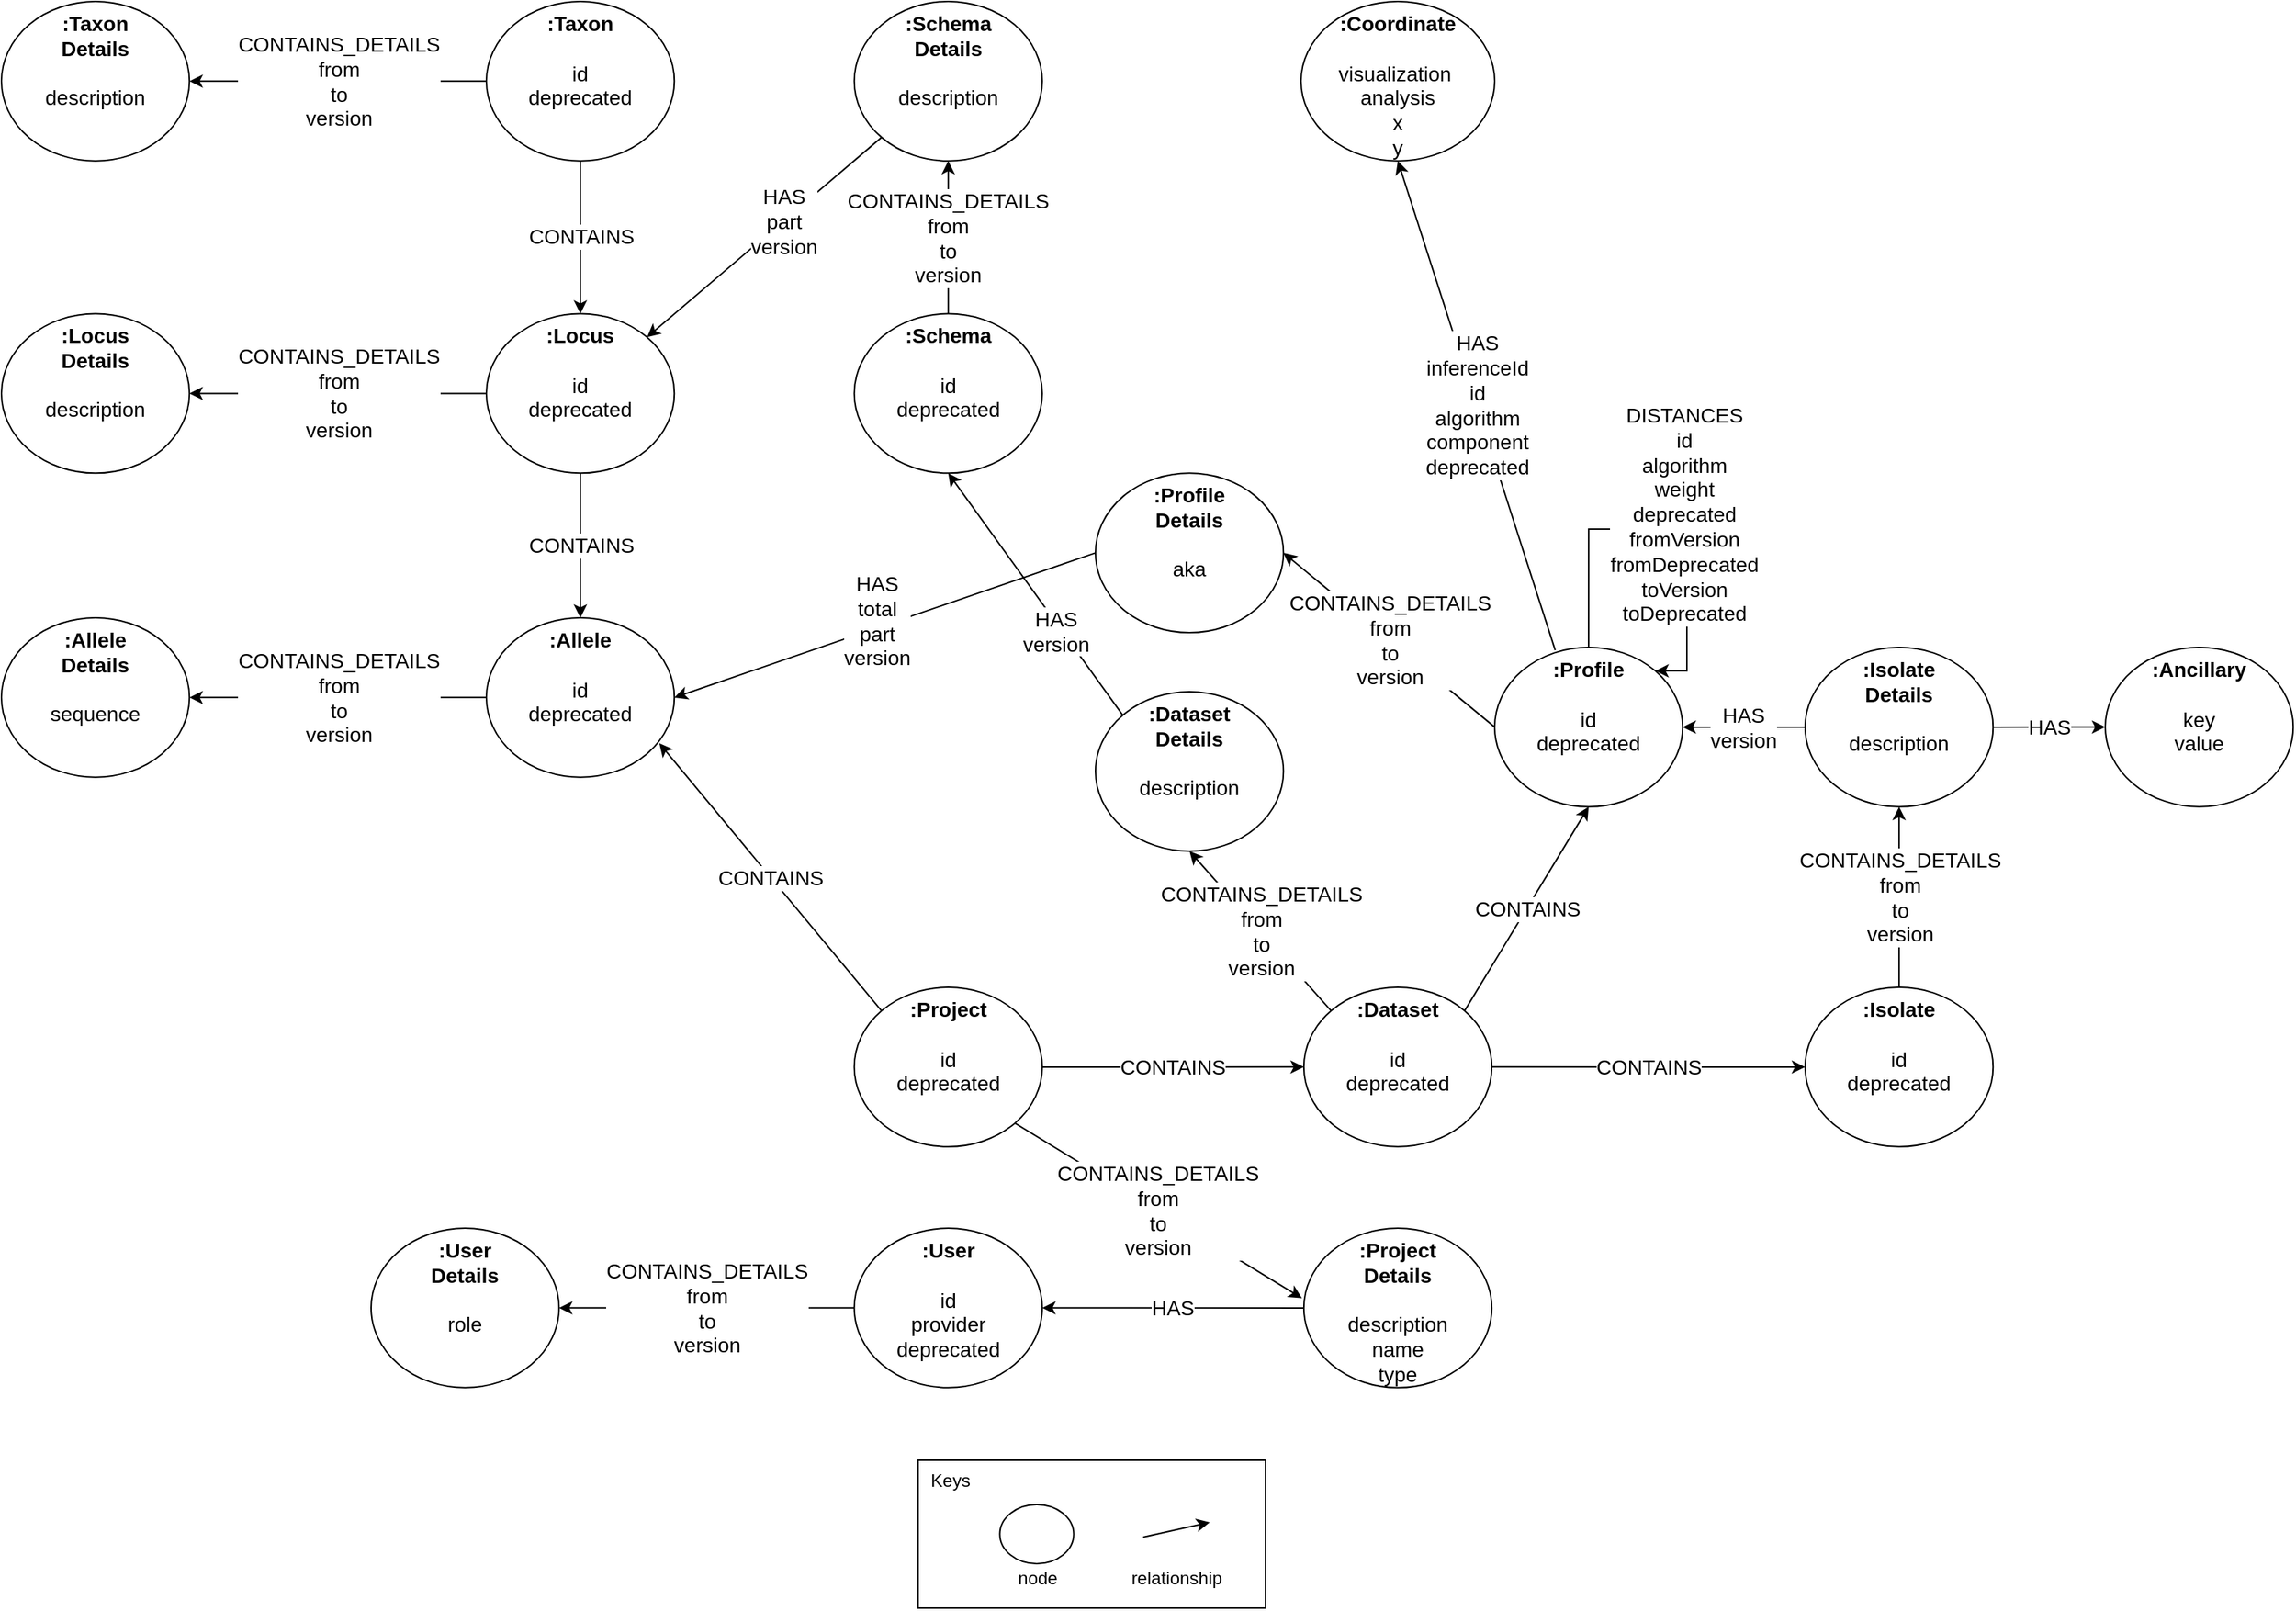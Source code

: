 <mxfile version="13.6.9" type="device"><diagram id="KzNrxuXLzQ71ytOpdsPU" name="Page-1"><mxGraphModel dx="2272" dy="846" grid="1" gridSize="10" guides="1" tooltips="1" connect="1" arrows="1" fold="1" page="1" pageScale="1" pageWidth="850" pageHeight="1100" math="0" shadow="0"><root><mxCell id="0"/><mxCell id="1" parent="0"/><mxCell id="Ik0NITzBWjNpwPOy9Q59-2" value="&lt;font style=&quot;font-size: 14px&quot;&gt;CONTAINS_DETAILS&lt;br&gt;from&lt;br&gt;to&lt;br&gt;version&lt;/font&gt;" style="edgeStyle=orthogonalEdgeStyle;rounded=0;orthogonalLoop=1;jettySize=auto;html=1;exitX=0;exitY=0.5;exitDx=0;exitDy=0;entryX=1;entryY=0.5;entryDx=0;entryDy=0;" parent="1" source="YJyB_yAezkvIDkgwyFrD-1" target="Ik0NITzBWjNpwPOy9Q59-1" edge="1"><mxGeometry relative="1" as="geometry"/></mxCell><mxCell id="YJyB_yAezkvIDkgwyFrD-1" value="&lt;b style=&quot;font-size: 14px&quot;&gt;:Taxon&lt;br style=&quot;font-size: 14px&quot;&gt;&lt;/b&gt;&lt;br style=&quot;font-size: 14px&quot;&gt;&lt;span style=&quot;font-size: 14px&quot;&gt;id&lt;/span&gt;&lt;br style=&quot;font-size: 14px&quot;&gt;deprecated" style="ellipse;whiteSpace=wrap;html=1;fontSize=14;verticalAlign=top;" parent="1" vertex="1"><mxGeometry x="-432" y="3" width="127.131" height="107.872" as="geometry"/></mxCell><mxCell id="Ik0NITzBWjNpwPOy9Q59-4" value="&lt;span style=&quot;color: rgb(0 , 0 , 0) ; font-family: &amp;#34;helvetica&amp;#34; ; font-size: 14px ; font-style: normal ; font-weight: 400 ; letter-spacing: normal ; text-align: center ; text-indent: 0px ; text-transform: none ; word-spacing: 0px ; background-color: rgb(255 , 255 , 255) ; display: inline ; float: none&quot;&gt;CONTAINS_DETAILS&lt;/span&gt;&lt;br style=&quot;color: rgb(0 , 0 , 0) ; font-family: &amp;#34;helvetica&amp;#34; ; font-size: 14px ; font-style: normal ; font-weight: 400 ; letter-spacing: normal ; text-align: center ; text-indent: 0px ; text-transform: none ; word-spacing: 0px ; background-color: rgb(255 , 255 , 255)&quot;&gt;&lt;span style=&quot;color: rgb(0 , 0 , 0) ; font-family: &amp;#34;helvetica&amp;#34; ; font-size: 14px ; font-style: normal ; font-weight: 400 ; letter-spacing: normal ; text-align: center ; text-indent: 0px ; text-transform: none ; word-spacing: 0px ; background-color: rgb(255 , 255 , 255) ; display: inline ; float: none&quot;&gt;from&lt;/span&gt;&lt;br style=&quot;color: rgb(0 , 0 , 0) ; font-family: &amp;#34;helvetica&amp;#34; ; font-size: 14px ; font-style: normal ; font-weight: 400 ; letter-spacing: normal ; text-align: center ; text-indent: 0px ; text-transform: none ; word-spacing: 0px ; background-color: rgb(255 , 255 , 255)&quot;&gt;&lt;span style=&quot;color: rgb(0 , 0 , 0) ; font-family: &amp;#34;helvetica&amp;#34; ; font-size: 14px ; font-style: normal ; font-weight: 400 ; letter-spacing: normal ; text-align: center ; text-indent: 0px ; text-transform: none ; word-spacing: 0px ; background-color: rgb(255 , 255 , 255) ; display: inline ; float: none&quot;&gt;to&lt;/span&gt;&lt;br style=&quot;color: rgb(0 , 0 , 0) ; font-family: &amp;#34;helvetica&amp;#34; ; font-size: 14px ; font-style: normal ; font-weight: 400 ; letter-spacing: normal ; text-align: center ; text-indent: 0px ; text-transform: none ; word-spacing: 0px ; background-color: rgb(255 , 255 , 255)&quot;&gt;&lt;span style=&quot;color: rgb(0 , 0 , 0) ; font-family: &amp;#34;helvetica&amp;#34; ; font-size: 14px ; font-style: normal ; font-weight: 400 ; letter-spacing: normal ; text-align: center ; text-indent: 0px ; text-transform: none ; word-spacing: 0px ; background-color: rgb(255 , 255 , 255) ; display: inline ; float: none&quot;&gt;version&lt;/span&gt;&lt;br&gt;" style="edgeStyle=orthogonalEdgeStyle;rounded=0;orthogonalLoop=1;jettySize=auto;html=1;" parent="1" source="YJyB_yAezkvIDkgwyFrD-4" target="Ik0NITzBWjNpwPOy9Q59-3" edge="1"><mxGeometry relative="1" as="geometry"/></mxCell><mxCell id="YJyB_yAezkvIDkgwyFrD-4" value="&lt;b style=&quot;font-size: 14px&quot;&gt;:Locus&lt;/b&gt;&lt;br style=&quot;font-size: 14px&quot;&gt;&lt;br style=&quot;font-size: 14px&quot;&gt;&lt;span style=&quot;font-size: 14px&quot;&gt;id&lt;/span&gt;&lt;i style=&quot;font-size: 14px&quot;&gt;&lt;br style=&quot;font-size: 14px&quot;&gt;&lt;/i&gt;deprecated" style="ellipse;whiteSpace=wrap;html=1;fontSize=14;verticalAlign=top;" parent="1" vertex="1"><mxGeometry x="-432" y="214.255" width="127.131" height="107.872" as="geometry"/></mxCell><mxCell id="YJyB_yAezkvIDkgwyFrD-13" value="CONTAINS" style="edgeStyle=orthogonalEdgeStyle;rounded=0;orthogonalLoop=1;jettySize=auto;html=1;exitX=0.5;exitY=1;exitDx=0;exitDy=0;entryX=0.5;entryY=0;entryDx=0;entryDy=0;fontSize=14;" parent="1" source="YJyB_yAezkvIDkgwyFrD-1" target="YJyB_yAezkvIDkgwyFrD-4" edge="1"><mxGeometry relative="1" as="geometry"/></mxCell><mxCell id="YJyB_yAezkvIDkgwyFrD-19" value="&lt;b style=&quot;font-size: 14px&quot;&gt;:Schema&lt;/b&gt;&lt;br style=&quot;font-size: 14px&quot;&gt;&lt;br style=&quot;font-size: 14px&quot;&gt;&lt;span style=&quot;font-size: 14px&quot;&gt;id&lt;/span&gt;&lt;i style=&quot;font-size: 14px&quot;&gt;&lt;br style=&quot;font-size: 14px&quot;&gt;&lt;/i&gt;deprecated&lt;i style=&quot;font-size: 14px&quot;&gt;&lt;br style=&quot;font-size: 14px&quot;&gt;&lt;/i&gt;&lt;i style=&quot;font-size: 14px&quot;&gt;&lt;br style=&quot;font-size: 14px&quot;&gt;&lt;/i&gt;" style="ellipse;whiteSpace=wrap;html=1;fontSize=14;verticalAlign=top;" parent="1" vertex="1"><mxGeometry x="-183.176" y="214.255" width="127.131" height="107.872" as="geometry"/></mxCell><mxCell id="YJyB_yAezkvIDkgwyFrD-50" value="&lt;b style=&quot;font-size: 14px&quot;&gt;:Coordinate&lt;/b&gt;&lt;br style=&quot;font-size: 14px&quot;&gt;&lt;br style=&quot;font-size: 14px&quot;&gt;&lt;span style=&quot;font-size: 14px&quot;&gt;visualization&lt;/span&gt;&amp;nbsp;&lt;br style=&quot;font-size: 14px&quot;&gt;&lt;span style=&quot;font-size: 14px&quot;&gt;analysis&lt;/span&gt;&lt;i style=&quot;font-size: 14px&quot;&gt;&lt;br style=&quot;font-size: 14px&quot;&gt;&lt;/i&gt;&lt;span style=&quot;font-size: 14px&quot;&gt;x&lt;/span&gt;&lt;br style=&quot;font-size: 14px&quot;&gt;&lt;span style=&quot;font-size: 14px&quot;&gt;y&lt;/span&gt;&lt;i style=&quot;font-size: 14px&quot;&gt;&lt;br style=&quot;font-size: 14px&quot;&gt;&lt;/i&gt;&lt;i style=&quot;font-size: 14px&quot;&gt;&lt;br style=&quot;font-size: 14px&quot;&gt;&lt;/i&gt;" style="ellipse;whiteSpace=wrap;html=1;fontSize=14;verticalAlign=top;" parent="1" vertex="1"><mxGeometry x="119.014" y="3" width="130.982" height="107.872" as="geometry"/></mxCell><mxCell id="Ik0NITzBWjNpwPOy9Q59-29" value="&lt;span style=&quot;color: rgb(0 , 0 , 0) ; font-size: 14px ; font-style: normal ; font-weight: 400 ; letter-spacing: normal ; text-align: center ; text-indent: 0px ; text-transform: none ; word-spacing: 0px ; background-color: rgb(255 , 255 , 255) ; font-family: &amp;#34;helvetica&amp;#34; ; display: inline ; float: none&quot;&gt;CONTAINS_DETAILS&lt;/span&gt;&lt;br style=&quot;color: rgb(0 , 0 , 0) ; font-size: 14px ; font-style: normal ; font-weight: 400 ; letter-spacing: normal ; text-align: center ; text-indent: 0px ; text-transform: none ; word-spacing: 0px ; background-color: rgb(255 , 255 , 255) ; font-family: &amp;#34;helvetica&amp;#34;&quot;&gt;&lt;span style=&quot;color: rgb(0 , 0 , 0) ; font-size: 14px ; font-style: normal ; font-weight: 400 ; letter-spacing: normal ; text-align: center ; text-indent: 0px ; text-transform: none ; word-spacing: 0px ; background-color: rgb(255 , 255 , 255) ; font-family: &amp;#34;helvetica&amp;#34; ; display: inline ; float: none&quot;&gt;from&lt;/span&gt;&lt;br style=&quot;color: rgb(0 , 0 , 0) ; font-size: 14px ; font-style: normal ; font-weight: 400 ; letter-spacing: normal ; text-align: center ; text-indent: 0px ; text-transform: none ; word-spacing: 0px ; background-color: rgb(255 , 255 , 255) ; font-family: &amp;#34;helvetica&amp;#34;&quot;&gt;&lt;span style=&quot;color: rgb(0 , 0 , 0) ; font-size: 14px ; font-style: normal ; font-weight: 400 ; letter-spacing: normal ; text-align: center ; text-indent: 0px ; text-transform: none ; word-spacing: 0px ; background-color: rgb(255 , 255 , 255) ; font-family: &amp;#34;helvetica&amp;#34; ; display: inline ; float: none&quot;&gt;to&lt;/span&gt;&lt;br style=&quot;color: rgb(0 , 0 , 0) ; font-size: 14px ; font-style: normal ; font-weight: 400 ; letter-spacing: normal ; text-align: center ; text-indent: 0px ; text-transform: none ; word-spacing: 0px ; background-color: rgb(255 , 255 , 255) ; font-family: &amp;#34;helvetica&amp;#34;&quot;&gt;&lt;span style=&quot;color: rgb(0 , 0 , 0) ; font-size: 14px ; font-style: normal ; font-weight: 400 ; letter-spacing: normal ; text-align: center ; text-indent: 0px ; text-transform: none ; word-spacing: 0px ; background-color: rgb(255 , 255 , 255) ; font-family: &amp;#34;helvetica&amp;#34; ; display: inline ; float: none&quot;&gt;version&lt;/span&gt;" style="edgeStyle=orthogonalEdgeStyle;rounded=0;orthogonalLoop=1;jettySize=auto;html=1;" parent="1" source="YJyB_yAezkvIDkgwyFrD-29" target="Ik0NITzBWjNpwPOy9Q59-28" edge="1"><mxGeometry relative="1" as="geometry"/></mxCell><mxCell id="YJyB_yAezkvIDkgwyFrD-29" value="&lt;b style=&quot;font-size: 14px&quot;&gt;:Isolate&lt;/b&gt;&lt;br style=&quot;font-size: 14px&quot;&gt;&lt;br style=&quot;font-size: 14px&quot;&gt;&lt;span style=&quot;font-size: 14px&quot;&gt;id&lt;/span&gt;&lt;i style=&quot;font-size: 14px&quot;&gt;&lt;br style=&quot;font-size: 14px&quot;&gt;&lt;/i&gt;deprecated&lt;i style=&quot;font-size: 14px&quot;&gt;&lt;br style=&quot;font-size: 14px&quot;&gt;&lt;/i&gt;" style="ellipse;whiteSpace=wrap;html=1;fontSize=14;verticalAlign=top;" parent="1" vertex="1"><mxGeometry x="459.999" y="670.005" width="127.131" height="107.872" as="geometry"/></mxCell><mxCell id="YJyB_yAezkvIDkgwyFrD-33" value="&lt;b style=&quot;font-size: 14px&quot;&gt;:Ancillary&lt;/b&gt;&lt;br style=&quot;font-size: 14px&quot;&gt;&lt;br style=&quot;font-size: 14px&quot;&gt;&lt;span style=&quot;font-size: 14px&quot;&gt;key&lt;/span&gt;&lt;i style=&quot;font-size: 14px&quot;&gt;&lt;br style=&quot;font-size: 14px&quot;&gt;&lt;/i&gt;&lt;span style=&quot;font-size: 14px&quot;&gt;value&lt;/span&gt;&lt;i style=&quot;font-size: 14px&quot;&gt;&lt;br style=&quot;font-size: 14px&quot;&gt;&lt;/i&gt;" style="ellipse;whiteSpace=wrap;html=1;fontSize=14;verticalAlign=top;" parent="1" vertex="1"><mxGeometry x="662.999" y="440" width="127.131" height="107.872" as="geometry"/></mxCell><mxCell id="Ik0NITzBWjNpwPOy9Q59-7" value="&lt;span style=&quot;color: rgb(0 , 0 , 0) ; font-family: &amp;#34;helvetica&amp;#34; ; font-size: 14px ; font-style: normal ; font-weight: 400 ; letter-spacing: normal ; text-align: center ; text-indent: 0px ; text-transform: none ; word-spacing: 0px ; background-color: rgb(255 , 255 , 255) ; display: inline ; float: none&quot;&gt;CONTAINS_DETAILS&lt;/span&gt;&lt;br style=&quot;color: rgb(0 , 0 , 0) ; font-family: &amp;#34;helvetica&amp;#34; ; font-size: 14px ; font-style: normal ; font-weight: 400 ; letter-spacing: normal ; text-align: center ; text-indent: 0px ; text-transform: none ; word-spacing: 0px ; background-color: rgb(255 , 255 , 255)&quot;&gt;&lt;span style=&quot;color: rgb(0 , 0 , 0) ; font-family: &amp;#34;helvetica&amp;#34; ; font-size: 14px ; font-style: normal ; font-weight: 400 ; letter-spacing: normal ; text-align: center ; text-indent: 0px ; text-transform: none ; word-spacing: 0px ; background-color: rgb(255 , 255 , 255) ; display: inline ; float: none&quot;&gt;from&lt;/span&gt;&lt;br style=&quot;color: rgb(0 , 0 , 0) ; font-family: &amp;#34;helvetica&amp;#34; ; font-size: 14px ; font-style: normal ; font-weight: 400 ; letter-spacing: normal ; text-align: center ; text-indent: 0px ; text-transform: none ; word-spacing: 0px ; background-color: rgb(255 , 255 , 255)&quot;&gt;&lt;span style=&quot;color: rgb(0 , 0 , 0) ; font-family: &amp;#34;helvetica&amp;#34; ; font-size: 14px ; font-style: normal ; font-weight: 400 ; letter-spacing: normal ; text-align: center ; text-indent: 0px ; text-transform: none ; word-spacing: 0px ; background-color: rgb(255 , 255 , 255) ; display: inline ; float: none&quot;&gt;to&lt;/span&gt;&lt;br style=&quot;color: rgb(0 , 0 , 0) ; font-family: &amp;#34;helvetica&amp;#34; ; font-size: 14px ; font-style: normal ; font-weight: 400 ; letter-spacing: normal ; text-align: center ; text-indent: 0px ; text-transform: none ; word-spacing: 0px ; background-color: rgb(255 , 255 , 255)&quot;&gt;&lt;span style=&quot;color: rgb(0 , 0 , 0) ; font-family: &amp;#34;helvetica&amp;#34; ; font-size: 14px ; font-style: normal ; font-weight: 400 ; letter-spacing: normal ; text-align: center ; text-indent: 0px ; text-transform: none ; word-spacing: 0px ; background-color: rgb(255 , 255 , 255) ; display: inline ; float: none&quot;&gt;version&lt;/span&gt;&lt;br&gt;" style="edgeStyle=orthogonalEdgeStyle;rounded=0;orthogonalLoop=1;jettySize=auto;html=1;" parent="1" source="YJyB_yAezkvIDkgwyFrD-14" target="Ik0NITzBWjNpwPOy9Q59-6" edge="1"><mxGeometry relative="1" as="geometry"/></mxCell><mxCell id="YJyB_yAezkvIDkgwyFrD-14" value="&lt;b style=&quot;font-size: 14px&quot;&gt;:Allele&lt;/b&gt;&lt;br style=&quot;font-size: 14px&quot;&gt;&lt;br style=&quot;font-size: 14px&quot;&gt;&lt;span style=&quot;font-size: 14px&quot;&gt;id&lt;/span&gt;&lt;i style=&quot;font-size: 14px&quot;&gt;&lt;br style=&quot;font-size: 14px&quot;&gt;&lt;/i&gt;deprecated" style="ellipse;whiteSpace=wrap;html=1;fontSize=14;verticalAlign=top;" parent="1" vertex="1"><mxGeometry x="-432" y="420.0" width="127.131" height="107.872" as="geometry"/></mxCell><mxCell id="YJyB_yAezkvIDkgwyFrD-15" value="CONTAINS" style="edgeStyle=orthogonalEdgeStyle;rounded=0;orthogonalLoop=1;jettySize=auto;html=1;fontSize=14;" parent="1" source="YJyB_yAezkvIDkgwyFrD-4" target="YJyB_yAezkvIDkgwyFrD-14" edge="1"><mxGeometry relative="1" as="geometry"/></mxCell><mxCell id="Ik0NITzBWjNpwPOy9Q59-16" value="&#10;&#10;&lt;span style=&quot;color: rgb(0, 0, 0); font-family: helvetica; font-size: 14px; font-style: normal; font-weight: 400; letter-spacing: normal; text-align: center; text-indent: 0px; text-transform: none; word-spacing: 0px; background-color: rgb(255, 255, 255); display: inline; float: none;&quot;&gt;CONTAINS&lt;/span&gt;&#10;&#10;" style="edgeStyle=orthogonalEdgeStyle;rounded=0;orthogonalLoop=1;jettySize=auto;html=1;exitX=1;exitY=0.5;exitDx=0;exitDy=0;entryX=0;entryY=0.5;entryDx=0;entryDy=0;" parent="1" source="YJyB_yAezkvIDkgwyFrD-38" target="Ik0NITzBWjNpwPOy9Q59-15" edge="1"><mxGeometry relative="1" as="geometry"/></mxCell><mxCell id="YJyB_yAezkvIDkgwyFrD-38" value="&lt;b style=&quot;font-size: 14px&quot;&gt;:Project&lt;/b&gt;&lt;br style=&quot;font-size: 14px&quot;&gt;&lt;br style=&quot;font-size: 14px&quot;&gt;&lt;span style=&quot;font-size: 14px&quot;&gt;id&lt;/span&gt;&lt;i style=&quot;font-size: 14px&quot;&gt;&lt;br style=&quot;font-size: 14px&quot;&gt;&lt;/i&gt;&lt;span style=&quot;font-size: 14px&quot;&gt;deprecated&lt;br style=&quot;font-size: 14px&quot;&gt;&lt;/span&gt;" style="ellipse;whiteSpace=wrap;html=1;fontSize=14;verticalAlign=top;" parent="1" vertex="1"><mxGeometry x="-183.176" y="670.002" width="127.131" height="107.872" as="geometry"/></mxCell><mxCell id="Ik0NITzBWjNpwPOy9Q59-9" value="&lt;span style=&quot;color: rgb(0 , 0 , 0) ; font-family: &amp;#34;helvetica&amp;#34; ; font-size: 14px ; font-style: normal ; font-weight: 400 ; letter-spacing: normal ; text-align: center ; text-indent: 0px ; text-transform: none ; word-spacing: 0px ; background-color: rgb(255 , 255 , 255) ; display: inline ; float: none&quot;&gt;CONTAINS_DETAILS&lt;/span&gt;&lt;br style=&quot;color: rgb(0 , 0 , 0) ; font-family: &amp;#34;helvetica&amp;#34; ; font-size: 14px ; font-style: normal ; font-weight: 400 ; letter-spacing: normal ; text-align: center ; text-indent: 0px ; text-transform: none ; word-spacing: 0px ; background-color: rgb(255 , 255 , 255)&quot;&gt;&lt;span style=&quot;color: rgb(0 , 0 , 0) ; font-family: &amp;#34;helvetica&amp;#34; ; font-size: 14px ; font-style: normal ; font-weight: 400 ; letter-spacing: normal ; text-align: center ; text-indent: 0px ; text-transform: none ; word-spacing: 0px ; background-color: rgb(255 , 255 , 255) ; display: inline ; float: none&quot;&gt;from&lt;/span&gt;&lt;br style=&quot;color: rgb(0 , 0 , 0) ; font-family: &amp;#34;helvetica&amp;#34; ; font-size: 14px ; font-style: normal ; font-weight: 400 ; letter-spacing: normal ; text-align: center ; text-indent: 0px ; text-transform: none ; word-spacing: 0px ; background-color: rgb(255 , 255 , 255)&quot;&gt;&lt;span style=&quot;color: rgb(0 , 0 , 0) ; font-family: &amp;#34;helvetica&amp;#34; ; font-size: 14px ; font-style: normal ; font-weight: 400 ; letter-spacing: normal ; text-align: center ; text-indent: 0px ; text-transform: none ; word-spacing: 0px ; background-color: rgb(255 , 255 , 255) ; display: inline ; float: none&quot;&gt;to&lt;/span&gt;&lt;br style=&quot;color: rgb(0 , 0 , 0) ; font-family: &amp;#34;helvetica&amp;#34; ; font-size: 14px ; font-style: normal ; font-weight: 400 ; letter-spacing: normal ; text-align: center ; text-indent: 0px ; text-transform: none ; word-spacing: 0px ; background-color: rgb(255 , 255 , 255)&quot;&gt;&lt;span style=&quot;color: rgb(0 , 0 , 0) ; font-family: &amp;#34;helvetica&amp;#34; ; font-size: 14px ; font-style: normal ; font-weight: 400 ; letter-spacing: normal ; text-align: center ; text-indent: 0px ; text-transform: none ; word-spacing: 0px ; background-color: rgb(255 , 255 , 255) ; display: inline ; float: none&quot;&gt;version&lt;/span&gt;" style="edgeStyle=orthogonalEdgeStyle;rounded=0;orthogonalLoop=1;jettySize=auto;html=1;" parent="1" source="YJyB_yAezkvIDkgwyFrD-53" target="Ik0NITzBWjNpwPOy9Q59-8" edge="1"><mxGeometry relative="1" as="geometry"/></mxCell><mxCell id="YJyB_yAezkvIDkgwyFrD-53" value="&lt;b style=&quot;font-size: 14px&quot;&gt;:User&lt;/b&gt;&lt;br style=&quot;font-size: 14px&quot;&gt;&lt;br style=&quot;font-size: 14px&quot;&gt;&lt;span style=&quot;font-size: 14px&quot;&gt;id&lt;/span&gt;&lt;i style=&quot;font-size: 14px&quot;&gt;&lt;br style=&quot;font-size: 14px&quot;&gt;&lt;/i&gt;provider&lt;br style=&quot;font-size: 14px&quot;&gt;deprecated&lt;i style=&quot;font-size: 14px&quot;&gt;&lt;br style=&quot;font-size: 14px&quot;&gt;&lt;/i&gt;" style="ellipse;whiteSpace=wrap;html=1;fontSize=14;verticalAlign=top;" parent="1" vertex="1"><mxGeometry x="-183.176" y="832.998" width="127.131" height="107.872" as="geometry"/></mxCell><mxCell id="YJyB_yAezkvIDkgwyFrD-39" value="CONTAINS" style="endArrow=classic;html=1;fontSize=14;exitX=0;exitY=0;exitDx=0;exitDy=0;entryX=0.92;entryY=0.787;entryDx=0;entryDy=0;entryPerimeter=0;" parent="1" source="YJyB_yAezkvIDkgwyFrD-38" target="YJyB_yAezkvIDkgwyFrD-14" edge="1"><mxGeometry width="50" height="50" relative="1" as="geometry"><mxPoint x="260.48" y="424.813" as="sourcePoint"/><mxPoint x="-334.679" y="581.489" as="targetPoint"/></mxGeometry></mxCell><mxCell id="YJyB_yAezkvIDkgwyFrD-41" value="&lt;b style=&quot;font-size: 14px&quot;&gt;:Profile&lt;/b&gt;&lt;br style=&quot;font-size: 14px&quot;&gt;&lt;br style=&quot;font-size: 14px&quot;&gt;&lt;span style=&quot;font-size: 14px&quot;&gt;id&lt;/span&gt;&lt;i style=&quot;font-size: 14px&quot;&gt;&lt;br style=&quot;font-size: 14px&quot;&gt;&lt;/i&gt;deprecated&lt;i style=&quot;font-size: 14px&quot;&gt;&lt;br style=&quot;font-size: 14px&quot;&gt;&lt;/i&gt;" style="ellipse;whiteSpace=wrap;html=1;fontSize=14;verticalAlign=top;" parent="1" vertex="1"><mxGeometry x="250.001" y="440.005" width="127.131" height="107.872" as="geometry"/></mxCell><mxCell id="YJyB_yAezkvIDkgwyFrD-42" value="&lt;b style=&quot;font-size: 14px&quot;&gt;:Dataset&lt;br&gt;&lt;/b&gt;&lt;b&gt;Details&lt;/b&gt;&lt;br style=&quot;font-size: 14px&quot;&gt;&lt;i style=&quot;font-size: 14px&quot;&gt;&lt;br style=&quot;font-size: 14px&quot;&gt;&lt;/i&gt;description&lt;i style=&quot;font-size: 14px&quot;&gt;&lt;br style=&quot;font-size: 14px&quot;&gt;&lt;/i&gt;&lt;i style=&quot;font-size: 14px&quot;&gt;&lt;br style=&quot;font-size: 14px&quot;&gt;&lt;/i&gt;" style="ellipse;whiteSpace=wrap;html=1;fontSize=14;verticalAlign=top;" parent="1" vertex="1"><mxGeometry x="-19.999" y="470.001" width="127.131" height="107.872" as="geometry"/></mxCell><mxCell id="YJyB_yAezkvIDkgwyFrD-43" value="DISTANCES&lt;br style=&quot;font-size: 14px&quot;&gt;&lt;span style=&quot;font-size: 14px&quot;&gt;id&lt;br&gt;&lt;/span&gt;algorithm&lt;br style=&quot;font-size: 14px&quot;&gt;weight&lt;span style=&quot;font-size: 14px&quot;&gt;&lt;br&gt;deprecated&lt;br&gt;fromVersion&lt;br&gt;fromDeprecated&lt;br&gt;toVersion&lt;br&gt;toDeprecated&lt;br&gt;&lt;/span&gt;" style="edgeStyle=orthogonalEdgeStyle;rounded=0;orthogonalLoop=1;jettySize=auto;html=1;exitX=0.5;exitY=0;exitDx=0;exitDy=0;entryX=1;entryY=0;entryDx=0;entryDy=0;fontSize=14;" parent="1" source="YJyB_yAezkvIDkgwyFrD-41" target="YJyB_yAezkvIDkgwyFrD-41" edge="1"><mxGeometry x="0.098" y="10" relative="1" as="geometry"><mxPoint x="525.52" y="197.811" as="sourcePoint"/><mxPoint x="436.743" y="197.811" as="targetPoint"/><Array as="points"><mxPoint x="314" y="360"/><mxPoint x="380" y="360"/><mxPoint x="380" y="456"/></Array><mxPoint as="offset"/></mxGeometry></mxCell><mxCell id="YJyB_yAezkvIDkgwyFrD-46" value="CONTAINS" style="endArrow=classic;html=1;fontSize=14;exitX=1;exitY=0.5;exitDx=0;exitDy=0;entryX=0;entryY=0.5;entryDx=0;entryDy=0;" parent="1" source="Ik0NITzBWjNpwPOy9Q59-15" target="YJyB_yAezkvIDkgwyFrD-29" edge="1"><mxGeometry width="50" height="50" relative="1" as="geometry"><mxPoint x="122.48" y="514.011" as="sourcePoint"/><mxPoint x="380" y="636" as="targetPoint"/></mxGeometry></mxCell><mxCell id="YJyB_yAezkvIDkgwyFrD-47" value="CONTAINS" style="endArrow=classic;html=1;fontSize=14;exitX=1;exitY=0;exitDx=0;exitDy=0;entryX=0.5;entryY=1;entryDx=0;entryDy=0;" parent="1" source="Ik0NITzBWjNpwPOy9Q59-15" target="YJyB_yAezkvIDkgwyFrD-41" edge="1"><mxGeometry width="50" height="50" relative="1" as="geometry"><mxPoint x="77.885" y="498.511" as="sourcePoint"/><mxPoint x="286.521" y="424.925" as="targetPoint"/></mxGeometry></mxCell><mxCell id="YJyB_yAezkvIDkgwyFrD-49" value="HAS&lt;br&gt;version" style="endArrow=classic;html=1;fontSize=14;exitX=0;exitY=0;exitDx=0;exitDy=0;entryX=0.5;entryY=1;entryDx=0;entryDy=0;" parent="1" source="YJyB_yAezkvIDkgwyFrD-42" target="YJyB_yAezkvIDkgwyFrD-19" edge="1"><mxGeometry x="-0.279" y="4" width="50" height="50" relative="1" as="geometry"><mxPoint x="131.666" y="522.692" as="sourcePoint"/><mxPoint x="286.068" y="424.542" as="targetPoint"/><mxPoint as="offset"/></mxGeometry></mxCell><mxCell id="YJyB_yAezkvIDkgwyFrD-52" value="HAS&lt;br&gt;inferenceId&lt;br&gt;id&lt;br&gt;algorithm&lt;br&gt;component&lt;br&gt;deprecated" style="endArrow=classic;html=1;fontSize=14;exitX=0.322;exitY=0.018;exitDx=0;exitDy=0;entryX=0.5;entryY=1;entryDx=0;entryDy=0;exitPerimeter=0;" parent="1" source="YJyB_yAezkvIDkgwyFrD-41" target="YJyB_yAezkvIDkgwyFrD-50" edge="1"><mxGeometry width="50" height="50" relative="1" as="geometry"><mxPoint x="157.897" y="492.456" as="sourcePoint"/><mxPoint x="20.689" y="394.778" as="targetPoint"/></mxGeometry></mxCell><mxCell id="YJyB_yAezkvIDkgwyFrD-57" value="&lt;span style=&quot;color: rgb(0 , 0 , 0) ; font-size: 14px ; font-style: normal ; font-weight: 400 ; letter-spacing: normal ; text-align: center ; text-indent: 0px ; text-transform: none ; word-spacing: 0px ; background-color: rgb(255 , 255 , 255) ; font-family: &amp;#34;helvetica&amp;#34; ; display: inline ; float: none&quot;&gt;CONTAINS_DETAILS&lt;/span&gt;&lt;br style=&quot;color: rgb(0 , 0 , 0) ; font-size: 14px ; font-style: normal ; font-weight: 400 ; letter-spacing: normal ; text-align: center ; text-indent: 0px ; text-transform: none ; word-spacing: 0px ; background-color: rgb(255 , 255 , 255) ; font-family: &amp;#34;helvetica&amp;#34;&quot;&gt;&lt;span style=&quot;color: rgb(0 , 0 , 0) ; font-size: 14px ; font-style: normal ; font-weight: 400 ; letter-spacing: normal ; text-align: center ; text-indent: 0px ; text-transform: none ; word-spacing: 0px ; background-color: rgb(255 , 255 , 255) ; font-family: &amp;#34;helvetica&amp;#34; ; display: inline ; float: none&quot;&gt;from&lt;/span&gt;&lt;br style=&quot;color: rgb(0 , 0 , 0) ; font-size: 14px ; font-style: normal ; font-weight: 400 ; letter-spacing: normal ; text-align: center ; text-indent: 0px ; text-transform: none ; word-spacing: 0px ; background-color: rgb(255 , 255 , 255) ; font-family: &amp;#34;helvetica&amp;#34;&quot;&gt;&lt;span style=&quot;color: rgb(0 , 0 , 0) ; font-size: 14px ; font-style: normal ; font-weight: 400 ; letter-spacing: normal ; text-align: center ; text-indent: 0px ; text-transform: none ; word-spacing: 0px ; background-color: rgb(255 , 255 , 255) ; font-family: &amp;#34;helvetica&amp;#34; ; display: inline ; float: none&quot;&gt;to&lt;/span&gt;&lt;br style=&quot;color: rgb(0 , 0 , 0) ; font-size: 14px ; font-style: normal ; font-weight: 400 ; letter-spacing: normal ; text-align: center ; text-indent: 0px ; text-transform: none ; word-spacing: 0px ; background-color: rgb(255 , 255 , 255) ; font-family: &amp;#34;helvetica&amp;#34;&quot;&gt;&lt;span style=&quot;color: rgb(0 , 0 , 0) ; font-size: 14px ; font-style: normal ; font-weight: 400 ; letter-spacing: normal ; text-align: center ; text-indent: 0px ; text-transform: none ; word-spacing: 0px ; background-color: rgb(255 , 255 , 255) ; font-family: &amp;#34;helvetica&amp;#34; ; display: inline ; float: none&quot;&gt;version&lt;/span&gt;" style="endArrow=classic;html=1;fontSize=14;exitX=0;exitY=0.5;exitDx=0;exitDy=0;entryX=1;entryY=0.5;entryDx=0;entryDy=0;" parent="1" source="YJyB_yAezkvIDkgwyFrD-41" target="Ik0NITzBWjNpwPOy9Q59-23" edge="1"><mxGeometry width="50" height="50" relative="1" as="geometry"><mxPoint x="15.98" y="522.421" as="sourcePoint"/><mxPoint x="-66.149" y="424.813" as="targetPoint"/></mxGeometry></mxCell><mxCell id="Ik0NITzBWjNpwPOy9Q59-1" value="&lt;b style=&quot;font-size: 14px&quot;&gt;:Taxon&lt;br&gt;Details&lt;br style=&quot;font-size: 14px&quot;&gt;&lt;/b&gt;&lt;br style=&quot;font-size: 14px&quot;&gt;description" style="ellipse;whiteSpace=wrap;html=1;fontSize=14;verticalAlign=top;" parent="1" vertex="1"><mxGeometry x="-760" y="3" width="127.131" height="107.872" as="geometry"/></mxCell><mxCell id="Ik0NITzBWjNpwPOy9Q59-3" value="&lt;b style=&quot;font-size: 14px&quot;&gt;:Locus&lt;br&gt;Details&lt;/b&gt;&lt;br style=&quot;font-size: 14px&quot;&gt;&lt;i style=&quot;font-size: 14px&quot;&gt;&lt;br style=&quot;font-size: 14px&quot;&gt;&lt;/i&gt;description" style="ellipse;whiteSpace=wrap;html=1;fontSize=14;verticalAlign=top;" parent="1" vertex="1"><mxGeometry x="-760.001" y="214.255" width="127.131" height="107.872" as="geometry"/></mxCell><mxCell id="Ik0NITzBWjNpwPOy9Q59-6" value="&lt;b style=&quot;font-size: 14px&quot;&gt;:Allele&lt;br&gt;&lt;/b&gt;&lt;b&gt;Details&lt;/b&gt;&lt;br style=&quot;font-size: 14px&quot;&gt;&lt;i style=&quot;font-size: 14px&quot;&gt;&lt;br style=&quot;font-size: 14px&quot;&gt;&lt;/i&gt;sequence" style="ellipse;whiteSpace=wrap;html=1;fontSize=14;verticalAlign=top;" parent="1" vertex="1"><mxGeometry x="-760.001" y="420.0" width="127.131" height="107.872" as="geometry"/></mxCell><mxCell id="Ik0NITzBWjNpwPOy9Q59-8" value="&lt;b style=&quot;font-size: 14px&quot;&gt;:User&lt;br&gt;&lt;/b&gt;&lt;b&gt;Details&lt;/b&gt;&lt;br style=&quot;font-size: 14px&quot;&gt;&lt;i style=&quot;font-size: 14px&quot;&gt;&lt;br style=&quot;font-size: 14px&quot;&gt;&lt;/i&gt;&lt;span style=&quot;font-size: 14px&quot;&gt;role&lt;br style=&quot;font-size: 14px&quot;&gt;&lt;/span&gt;" style="ellipse;whiteSpace=wrap;html=1;fontSize=14;verticalAlign=top;" parent="1" vertex="1"><mxGeometry x="-509.997" y="832.998" width="127.131" height="107.872" as="geometry"/></mxCell><mxCell id="Ik0NITzBWjNpwPOy9Q59-14" value="&lt;font style=&quot;font-size: 14px&quot;&gt;HAS&lt;/font&gt;" style="edgeStyle=orthogonalEdgeStyle;rounded=0;orthogonalLoop=1;jettySize=auto;html=1;exitX=0;exitY=0.5;exitDx=0;exitDy=0;entryX=1;entryY=0.5;entryDx=0;entryDy=0;" parent="1" source="Ik0NITzBWjNpwPOy9Q59-10" target="YJyB_yAezkvIDkgwyFrD-53" edge="1"><mxGeometry relative="1" as="geometry"/></mxCell><mxCell id="Ik0NITzBWjNpwPOy9Q59-10" value="&lt;b style=&quot;font-size: 14px&quot;&gt;:Project&lt;br&gt;&lt;/b&gt;&lt;b&gt;Details&lt;/b&gt;&lt;br style=&quot;font-size: 14px&quot;&gt;&lt;i style=&quot;font-size: 14px&quot;&gt;&lt;br style=&quot;font-size: 14px&quot;&gt;&lt;/i&gt;description&lt;br style=&quot;font-size: 14px&quot;&gt;name&lt;br&gt;&lt;span style=&quot;font-size: 14px&quot;&gt;type&lt;br style=&quot;font-size: 14px&quot;&gt;&lt;/span&gt;" style="ellipse;whiteSpace=wrap;html=1;fontSize=14;verticalAlign=top;" parent="1" vertex="1"><mxGeometry x="120.935" y="833.002" width="127.131" height="107.872" as="geometry"/></mxCell><mxCell id="Ik0NITzBWjNpwPOy9Q59-13" value="&lt;span style=&quot;color: rgb(0 , 0 , 0) ; font-style: normal ; font-weight: 400 ; letter-spacing: normal ; text-align: center ; text-indent: 0px ; text-transform: none ; word-spacing: 0px ; background-color: rgb(255 , 255 , 255) ; font-family: &amp;#34;helvetica&amp;#34; ; font-size: 14px ; display: inline ; float: none&quot;&gt;CONTAINS_DETAILS&lt;/span&gt;&lt;br style=&quot;color: rgb(0 , 0 , 0) ; font-style: normal ; font-weight: 400 ; letter-spacing: normal ; text-align: center ; text-indent: 0px ; text-transform: none ; word-spacing: 0px ; background-color: rgb(255 , 255 , 255) ; font-family: &amp;#34;helvetica&amp;#34; ; font-size: 14px&quot;&gt;&lt;span style=&quot;color: rgb(0 , 0 , 0) ; font-style: normal ; font-weight: 400 ; letter-spacing: normal ; text-align: center ; text-indent: 0px ; text-transform: none ; word-spacing: 0px ; background-color: rgb(255 , 255 , 255) ; font-family: &amp;#34;helvetica&amp;#34; ; font-size: 14px ; display: inline ; float: none&quot;&gt;from&lt;/span&gt;&lt;br style=&quot;color: rgb(0 , 0 , 0) ; font-style: normal ; font-weight: 400 ; letter-spacing: normal ; text-align: center ; text-indent: 0px ; text-transform: none ; word-spacing: 0px ; background-color: rgb(255 , 255 , 255) ; font-family: &amp;#34;helvetica&amp;#34; ; font-size: 14px&quot;&gt;&lt;span style=&quot;color: rgb(0 , 0 , 0) ; font-style: normal ; font-weight: 400 ; letter-spacing: normal ; text-align: center ; text-indent: 0px ; text-transform: none ; word-spacing: 0px ; background-color: rgb(255 , 255 , 255) ; font-family: &amp;#34;helvetica&amp;#34; ; font-size: 14px ; display: inline ; float: none&quot;&gt;to&lt;/span&gt;&lt;br style=&quot;color: rgb(0 , 0 , 0) ; font-style: normal ; font-weight: 400 ; letter-spacing: normal ; text-align: center ; text-indent: 0px ; text-transform: none ; word-spacing: 0px ; background-color: rgb(255 , 255 , 255) ; font-family: &amp;#34;helvetica&amp;#34; ; font-size: 14px&quot;&gt;&lt;span style=&quot;color: rgb(0 , 0 , 0) ; font-style: normal ; font-weight: 400 ; letter-spacing: normal ; text-align: center ; text-indent: 0px ; text-transform: none ; word-spacing: 0px ; background-color: rgb(255 , 255 , 255) ; font-family: &amp;#34;helvetica&amp;#34; ; font-size: 14px ; display: inline ; float: none&quot;&gt;version&lt;/span&gt;" style="endArrow=classic;html=1;fontSize=14;exitX=1;exitY=1;exitDx=0;exitDy=0;entryX=-0.01;entryY=0.439;entryDx=0;entryDy=0;entryPerimeter=0;" parent="1" source="YJyB_yAezkvIDkgwyFrD-38" target="Ik0NITzBWjNpwPOy9Q59-10" edge="1"><mxGeometry width="50" height="50" relative="1" as="geometry"><mxPoint x="-47.697" y="699.943" as="sourcePoint"/><mxPoint x="61.976" y="616.383" as="targetPoint"/></mxGeometry></mxCell><mxCell id="Ik0NITzBWjNpwPOy9Q59-15" value="&lt;b style=&quot;font-size: 14px&quot;&gt;:Dataset&lt;/b&gt;&lt;br style=&quot;font-size: 14px&quot;&gt;&lt;br style=&quot;font-size: 14px&quot;&gt;&lt;span style=&quot;font-size: 14px&quot;&gt;id&lt;/span&gt;&lt;i style=&quot;font-size: 14px&quot;&gt;&lt;br style=&quot;font-size: 14px&quot;&gt;&lt;/i&gt;&lt;span style=&quot;font-size: 14px&quot;&gt;deprecated&lt;br style=&quot;font-size: 14px&quot;&gt;&lt;/span&gt;&lt;i style=&quot;font-size: 14px&quot;&gt;&lt;br style=&quot;font-size: 14px&quot;&gt;&lt;/i&gt;" style="ellipse;whiteSpace=wrap;html=1;fontSize=14;verticalAlign=top;" parent="1" vertex="1"><mxGeometry x="120.941" y="670.001" width="127.131" height="107.872" as="geometry"/></mxCell><mxCell id="Ik0NITzBWjNpwPOy9Q59-17" value="&lt;span style=&quot;color: rgb(0 , 0 , 0) ; font-style: normal ; font-weight: 400 ; letter-spacing: normal ; text-align: center ; text-indent: 0px ; text-transform: none ; word-spacing: 0px ; background-color: rgb(255 , 255 , 255) ; font-family: &amp;#34;helvetica&amp;#34; ; font-size: 14px ; display: inline ; float: none&quot;&gt;CONTAINS_DETAILS&lt;/span&gt;&lt;br style=&quot;color: rgb(0 , 0 , 0) ; font-style: normal ; font-weight: 400 ; letter-spacing: normal ; text-align: center ; text-indent: 0px ; text-transform: none ; word-spacing: 0px ; background-color: rgb(255 , 255 , 255) ; font-family: &amp;#34;helvetica&amp;#34; ; font-size: 14px&quot;&gt;&lt;span style=&quot;color: rgb(0 , 0 , 0) ; font-style: normal ; font-weight: 400 ; letter-spacing: normal ; text-align: center ; text-indent: 0px ; text-transform: none ; word-spacing: 0px ; background-color: rgb(255 , 255 , 255) ; font-family: &amp;#34;helvetica&amp;#34; ; font-size: 14px ; display: inline ; float: none&quot;&gt;from&lt;/span&gt;&lt;br style=&quot;color: rgb(0 , 0 , 0) ; font-style: normal ; font-weight: 400 ; letter-spacing: normal ; text-align: center ; text-indent: 0px ; text-transform: none ; word-spacing: 0px ; background-color: rgb(255 , 255 , 255) ; font-family: &amp;#34;helvetica&amp;#34; ; font-size: 14px&quot;&gt;&lt;span style=&quot;color: rgb(0 , 0 , 0) ; font-style: normal ; font-weight: 400 ; letter-spacing: normal ; text-align: center ; text-indent: 0px ; text-transform: none ; word-spacing: 0px ; background-color: rgb(255 , 255 , 255) ; font-family: &amp;#34;helvetica&amp;#34; ; font-size: 14px ; display: inline ; float: none&quot;&gt;to&lt;/span&gt;&lt;br style=&quot;color: rgb(0 , 0 , 0) ; font-style: normal ; font-weight: 400 ; letter-spacing: normal ; text-align: center ; text-indent: 0px ; text-transform: none ; word-spacing: 0px ; background-color: rgb(255 , 255 , 255) ; font-family: &amp;#34;helvetica&amp;#34; ; font-size: 14px&quot;&gt;&lt;span style=&quot;color: rgb(0 , 0 , 0) ; font-style: normal ; font-weight: 400 ; letter-spacing: normal ; text-align: center ; text-indent: 0px ; text-transform: none ; word-spacing: 0px ; background-color: rgb(255 , 255 , 255) ; font-family: &amp;#34;helvetica&amp;#34; ; font-size: 14px ; display: inline ; float: none&quot;&gt;version&lt;/span&gt;" style="endArrow=classic;html=1;fontSize=14;exitX=0;exitY=0;exitDx=0;exitDy=0;entryX=0.5;entryY=1;entryDx=0;entryDy=0;" parent="1" source="Ik0NITzBWjNpwPOy9Q59-15" target="YJyB_yAezkvIDkgwyFrD-42" edge="1"><mxGeometry width="50" height="50" relative="1" as="geometry"><mxPoint x="-64.259" y="749.601" as="sourcePoint"/><mxPoint x="124.274" y="879.488" as="targetPoint"/></mxGeometry></mxCell><mxCell id="Ik0NITzBWjNpwPOy9Q59-19" value="&lt;b style=&quot;font-size: 14px&quot;&gt;:Schema&lt;br&gt;&lt;/b&gt;&lt;b&gt;Details&lt;/b&gt;&lt;br style=&quot;font-size: 14px&quot;&gt;&lt;i style=&quot;font-size: 14px&quot;&gt;&lt;br style=&quot;font-size: 14px&quot;&gt;&lt;/i&gt;description&lt;i style=&quot;font-size: 14px&quot;&gt;&lt;br style=&quot;font-size: 14px&quot;&gt;&lt;/i&gt;" style="ellipse;whiteSpace=wrap;html=1;fontSize=14;verticalAlign=top;" parent="1" vertex="1"><mxGeometry x="-183.176" y="2.995" width="127.131" height="107.872" as="geometry"/></mxCell><mxCell id="Ik0NITzBWjNpwPOy9Q59-21" value="&lt;span style=&quot;color: rgb(0 , 0 , 0) ; font-style: normal ; font-weight: 400 ; letter-spacing: normal ; text-align: center ; text-indent: 0px ; text-transform: none ; word-spacing: 0px ; background-color: rgb(255 , 255 , 255) ; font-family: &amp;#34;helvetica&amp;#34; ; font-size: 14px ; display: inline ; float: none&quot;&gt;CONTAINS_DETAILS&lt;/span&gt;&lt;br style=&quot;color: rgb(0 , 0 , 0) ; font-style: normal ; font-weight: 400 ; letter-spacing: normal ; text-align: center ; text-indent: 0px ; text-transform: none ; word-spacing: 0px ; background-color: rgb(255 , 255 , 255) ; font-family: &amp;#34;helvetica&amp;#34; ; font-size: 14px&quot;&gt;&lt;span style=&quot;color: rgb(0 , 0 , 0) ; font-style: normal ; font-weight: 400 ; letter-spacing: normal ; text-align: center ; text-indent: 0px ; text-transform: none ; word-spacing: 0px ; background-color: rgb(255 , 255 , 255) ; font-family: &amp;#34;helvetica&amp;#34; ; font-size: 14px ; display: inline ; float: none&quot;&gt;from&lt;/span&gt;&lt;br style=&quot;color: rgb(0 , 0 , 0) ; font-style: normal ; font-weight: 400 ; letter-spacing: normal ; text-align: center ; text-indent: 0px ; text-transform: none ; word-spacing: 0px ; background-color: rgb(255 , 255 , 255) ; font-family: &amp;#34;helvetica&amp;#34; ; font-size: 14px&quot;&gt;&lt;span style=&quot;color: rgb(0 , 0 , 0) ; font-style: normal ; font-weight: 400 ; letter-spacing: normal ; text-align: center ; text-indent: 0px ; text-transform: none ; word-spacing: 0px ; background-color: rgb(255 , 255 , 255) ; font-family: &amp;#34;helvetica&amp;#34; ; font-size: 14px ; display: inline ; float: none&quot;&gt;to&lt;/span&gt;&lt;br style=&quot;color: rgb(0 , 0 , 0) ; font-style: normal ; font-weight: 400 ; letter-spacing: normal ; text-align: center ; text-indent: 0px ; text-transform: none ; word-spacing: 0px ; background-color: rgb(255 , 255 , 255) ; font-family: &amp;#34;helvetica&amp;#34; ; font-size: 14px&quot;&gt;&lt;span style=&quot;color: rgb(0 , 0 , 0) ; font-style: normal ; font-weight: 400 ; letter-spacing: normal ; text-align: center ; text-indent: 0px ; text-transform: none ; word-spacing: 0px ; background-color: rgb(255 , 255 , 255) ; font-family: &amp;#34;helvetica&amp;#34; ; font-size: 14px ; display: inline ; float: none&quot;&gt;version&lt;/span&gt;" style="endArrow=classic;html=1;fontSize=14;exitX=0.5;exitY=0;exitDx=0;exitDy=0;entryX=0.5;entryY=1;entryDx=0;entryDy=0;" parent="1" source="YJyB_yAezkvIDkgwyFrD-19" target="Ik0NITzBWjNpwPOy9Q59-19" edge="1"><mxGeometry width="50" height="50" relative="1" as="geometry"><mxPoint x="168.215" y="674.014" as="sourcePoint"/><mxPoint x="68.918" y="541.73" as="targetPoint"/></mxGeometry></mxCell><mxCell id="Ik0NITzBWjNpwPOy9Q59-22" value="HAS&lt;br&gt;part&lt;br&gt;version" style="endArrow=classic;html=1;fontSize=14;exitX=0;exitY=1;exitDx=0;exitDy=0;entryX=1;entryY=0;entryDx=0;entryDy=0;" parent="1" source="Ik0NITzBWjNpwPOy9Q59-19" target="YJyB_yAezkvIDkgwyFrD-4" edge="1"><mxGeometry x="-0.161" width="50" height="50" relative="1" as="geometry"><mxPoint x="-21.785" y="466.144" as="sourcePoint"/><mxPoint x="-74.259" y="315.984" as="targetPoint"/><mxPoint as="offset"/></mxGeometry></mxCell><mxCell id="Ik0NITzBWjNpwPOy9Q59-23" value="&lt;b style=&quot;font-size: 14px&quot;&gt;:Profile&lt;/b&gt;&lt;br style=&quot;font-size: 14px&quot;&gt;&lt;b&gt;Details&lt;/b&gt;&lt;br style=&quot;font-size: 14px&quot;&gt;&lt;i style=&quot;font-size: 14px&quot;&gt;&lt;br style=&quot;font-size: 14px&quot;&gt;&lt;/i&gt;aka&lt;i style=&quot;font-size: 14px&quot;&gt;&lt;br style=&quot;font-size: 14px&quot;&gt;&lt;/i&gt;" style="ellipse;whiteSpace=wrap;html=1;fontSize=14;verticalAlign=top;" parent="1" vertex="1"><mxGeometry x="-20.001" y="322.135" width="127.131" height="107.872" as="geometry"/></mxCell><mxCell id="Ik0NITzBWjNpwPOy9Q59-27" value="HAS&lt;br&gt;total&lt;br&gt;part&lt;br&gt;version" style="endArrow=classic;html=1;fontSize=14;exitX=0;exitY=0.5;exitDx=0;exitDy=0;entryX=1;entryY=0.5;entryDx=0;entryDy=0;" parent="1" source="Ik0NITzBWjNpwPOy9Q59-23" target="YJyB_yAezkvIDkgwyFrD-14" edge="1"><mxGeometry x="0.03" y="-5" width="50" height="50" relative="1" as="geometry"><mxPoint x="-221.57" y="101.906" as="sourcePoint"/><mxPoint x="-313.294" y="240.217" as="targetPoint"/><mxPoint as="offset"/></mxGeometry></mxCell><mxCell id="Ik0NITzBWjNpwPOy9Q59-30" value="HAS" style="edgeStyle=orthogonalEdgeStyle;rounded=0;orthogonalLoop=1;jettySize=auto;html=1;exitX=1;exitY=0.5;exitDx=0;exitDy=0;entryX=0;entryY=0.5;entryDx=0;entryDy=0;fontSize=14;" parent="1" source="Ik0NITzBWjNpwPOy9Q59-28" target="YJyB_yAezkvIDkgwyFrD-33" edge="1"><mxGeometry relative="1" as="geometry"/></mxCell><mxCell id="Ik0NITzBWjNpwPOy9Q59-32" value="&lt;span style=&quot;color: rgb(0 , 0 , 0) ; font-family: &amp;#34;helvetica&amp;#34; ; font-size: 14px ; font-style: normal ; font-weight: 400 ; letter-spacing: normal ; text-align: center ; text-indent: 0px ; text-transform: none ; word-spacing: 0px ; background-color: rgb(255 , 255 , 255) ; display: inline ; float: none&quot;&gt;HAS&lt;/span&gt;&lt;br style=&quot;color: rgb(0 , 0 , 0) ; font-family: &amp;#34;helvetica&amp;#34; ; font-size: 14px ; font-style: normal ; font-weight: 400 ; letter-spacing: normal ; text-align: center ; text-indent: 0px ; text-transform: none ; word-spacing: 0px&quot;&gt;&lt;span style=&quot;color: rgb(0 , 0 , 0) ; font-family: &amp;#34;helvetica&amp;#34; ; font-size: 14px ; font-style: normal ; font-weight: 400 ; letter-spacing: normal ; text-align: center ; text-indent: 0px ; text-transform: none ; word-spacing: 0px ; background-color: rgb(255 , 255 , 255) ; display: inline ; float: none&quot;&gt;version&lt;/span&gt;" style="edgeStyle=orthogonalEdgeStyle;rounded=0;orthogonalLoop=1;jettySize=auto;html=1;exitX=0;exitY=0.5;exitDx=0;exitDy=0;entryX=1;entryY=0.5;entryDx=0;entryDy=0;fontSize=14;" parent="1" source="Ik0NITzBWjNpwPOy9Q59-28" target="YJyB_yAezkvIDkgwyFrD-41" edge="1"><mxGeometry relative="1" as="geometry"/></mxCell><mxCell id="Ik0NITzBWjNpwPOy9Q59-28" value="&lt;b style=&quot;font-size: 14px&quot;&gt;:Isolate&lt;br&gt;Details&lt;/b&gt;&lt;br style=&quot;font-size: 14px&quot;&gt;&lt;i style=&quot;font-size: 14px&quot;&gt;&lt;br style=&quot;font-size: 14px&quot;&gt;&lt;/i&gt;description&lt;i style=&quot;font-size: 14px&quot;&gt;&lt;br style=&quot;font-size: 14px&quot;&gt;&lt;/i&gt;" style="ellipse;whiteSpace=wrap;html=1;fontSize=14;verticalAlign=top;" parent="1" vertex="1"><mxGeometry x="459.999" y="440.003" width="127.131" height="107.872" as="geometry"/></mxCell><mxCell id="olmIh2pPGkck1r6-Ln5N-1" value="" style="group" vertex="1" connectable="0" parent="1"><mxGeometry x="-140" y="990" width="235" height="100" as="geometry"/></mxCell><mxCell id="olmIh2pPGkck1r6-Ln5N-2" value="&amp;nbsp; Keys" style="rounded=0;whiteSpace=wrap;html=1;align=left;verticalAlign=top;" vertex="1" parent="olmIh2pPGkck1r6-Ln5N-1"><mxGeometry width="235" height="100" as="geometry"/></mxCell><mxCell id="olmIh2pPGkck1r6-Ln5N-3" value="" style="endArrow=classic;html=1;exitX=1;exitY=0.5;exitDx=0;exitDy=0;startArrow=none;startFill=0;endFill=1;" edge="1" parent="olmIh2pPGkck1r6-Ln5N-1"><mxGeometry width="50" height="50" relative="1" as="geometry"><mxPoint x="152.25" y="52" as="sourcePoint"/><mxPoint x="197.25" y="42" as="targetPoint"/></mxGeometry></mxCell><mxCell id="olmIh2pPGkck1r6-Ln5N-4" value="relationship" style="text;html=1;strokeColor=none;fillColor=none;align=center;verticalAlign=middle;whiteSpace=wrap;rounded=0;" vertex="1" parent="olmIh2pPGkck1r6-Ln5N-1"><mxGeometry x="145" y="70" width="59.5" height="20" as="geometry"/></mxCell><mxCell id="olmIh2pPGkck1r6-Ln5N-6" value="node" style="text;html=1;strokeColor=none;fillColor=none;align=center;verticalAlign=middle;whiteSpace=wrap;rounded=0;" vertex="1" parent="olmIh2pPGkck1r6-Ln5N-1"><mxGeometry x="50.5" y="70" width="59.5" height="20" as="geometry"/></mxCell><mxCell id="olmIh2pPGkck1r6-Ln5N-7" value="&lt;span style=&quot;font-size: 14px&quot;&gt;&lt;br style=&quot;font-size: 14px&quot;&gt;&lt;/span&gt;" style="ellipse;whiteSpace=wrap;html=1;fontSize=14;verticalAlign=top;" vertex="1" parent="olmIh2pPGkck1r6-Ln5N-1"><mxGeometry x="55.25" y="30" width="50" height="40" as="geometry"/></mxCell></root></mxGraphModel></diagram></mxfile>
